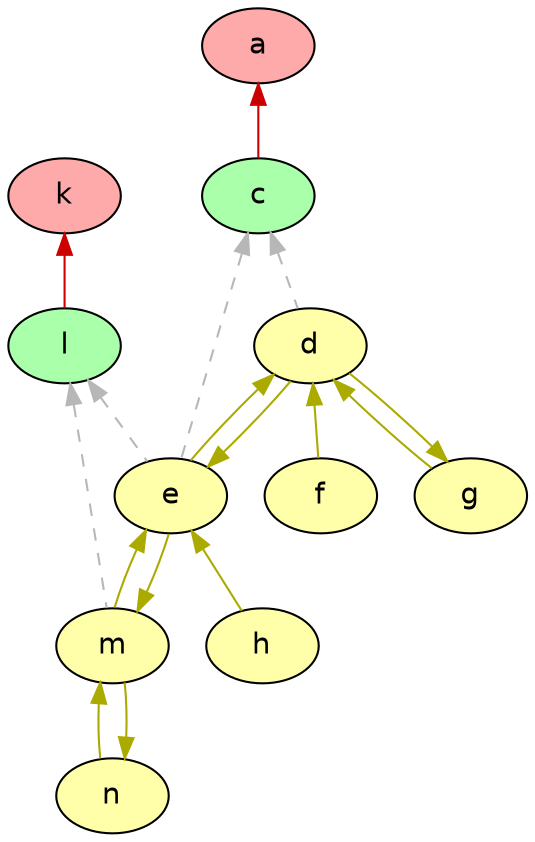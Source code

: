 digraph G {
  node [shape=oval style=filled fontname=Helvetica fontsize=14]
  node [fillcolor="#AAFFAA" fontcolor="#000000"] c l;
  node [fillcolor="#FFAAAA" fontcolor="#000000"] a k;
  node [fillcolor="#FFFFAA" fontcolor="#000000"] d e m f g h n;
  edge [dir=back, color="#CC0000", style="solid"]
        "a" -> "c";
        "k" -> "l";
  edge [dir=back, color="#b7b7b7", style="dashed"]
        "c" -> "d";
        "c" -> "e";
        "l" -> "e";
        "l" -> "m";
  edge [dir=back, color="#AAAA00", style="solid"]
        "d" -> "e";
        "e" -> "d";
        "e" -> "m";
        "m" -> "e";
        "d" -> "f";
        "d" -> "g";
        "g" -> "d";
        "e" -> "h";
        "m" -> "n";
        "n" -> "m";
}
